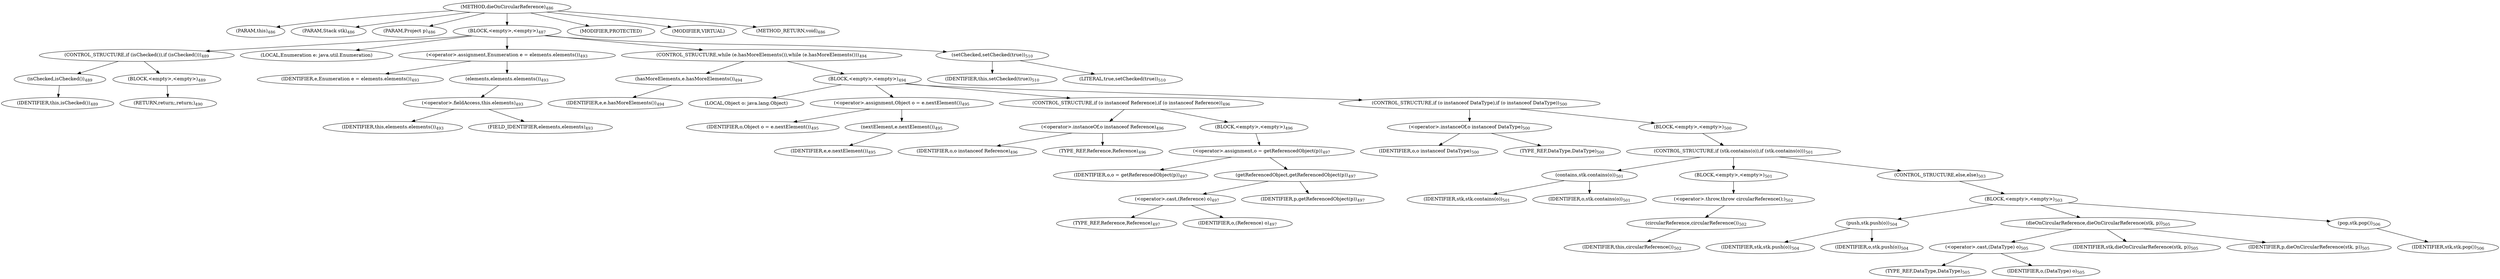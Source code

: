digraph "dieOnCircularReference" {  
"1133" [label = <(METHOD,dieOnCircularReference)<SUB>486</SUB>> ]
"109" [label = <(PARAM,this)<SUB>486</SUB>> ]
"1134" [label = <(PARAM,Stack stk)<SUB>486</SUB>> ]
"1135" [label = <(PARAM,Project p)<SUB>486</SUB>> ]
"1136" [label = <(BLOCK,&lt;empty&gt;,&lt;empty&gt;)<SUB>487</SUB>> ]
"1137" [label = <(CONTROL_STRUCTURE,if (isChecked()),if (isChecked()))<SUB>489</SUB>> ]
"1138" [label = <(isChecked,isChecked())<SUB>489</SUB>> ]
"108" [label = <(IDENTIFIER,this,isChecked())<SUB>489</SUB>> ]
"1139" [label = <(BLOCK,&lt;empty&gt;,&lt;empty&gt;)<SUB>489</SUB>> ]
"1140" [label = <(RETURN,return;,return;)<SUB>490</SUB>> ]
"1141" [label = <(LOCAL,Enumeration e: java.util.Enumeration)> ]
"1142" [label = <(&lt;operator&gt;.assignment,Enumeration e = elements.elements())<SUB>493</SUB>> ]
"1143" [label = <(IDENTIFIER,e,Enumeration e = elements.elements())<SUB>493</SUB>> ]
"1144" [label = <(elements,elements.elements())<SUB>493</SUB>> ]
"1145" [label = <(&lt;operator&gt;.fieldAccess,this.elements)<SUB>493</SUB>> ]
"1146" [label = <(IDENTIFIER,this,elements.elements())<SUB>493</SUB>> ]
"1147" [label = <(FIELD_IDENTIFIER,elements,elements)<SUB>493</SUB>> ]
"1148" [label = <(CONTROL_STRUCTURE,while (e.hasMoreElements()),while (e.hasMoreElements()))<SUB>494</SUB>> ]
"1149" [label = <(hasMoreElements,e.hasMoreElements())<SUB>494</SUB>> ]
"1150" [label = <(IDENTIFIER,e,e.hasMoreElements())<SUB>494</SUB>> ]
"1151" [label = <(BLOCK,&lt;empty&gt;,&lt;empty&gt;)<SUB>494</SUB>> ]
"1152" [label = <(LOCAL,Object o: java.lang.Object)> ]
"1153" [label = <(&lt;operator&gt;.assignment,Object o = e.nextElement())<SUB>495</SUB>> ]
"1154" [label = <(IDENTIFIER,o,Object o = e.nextElement())<SUB>495</SUB>> ]
"1155" [label = <(nextElement,e.nextElement())<SUB>495</SUB>> ]
"1156" [label = <(IDENTIFIER,e,e.nextElement())<SUB>495</SUB>> ]
"1157" [label = <(CONTROL_STRUCTURE,if (o instanceof Reference),if (o instanceof Reference))<SUB>496</SUB>> ]
"1158" [label = <(&lt;operator&gt;.instanceOf,o instanceof Reference)<SUB>496</SUB>> ]
"1159" [label = <(IDENTIFIER,o,o instanceof Reference)<SUB>496</SUB>> ]
"1160" [label = <(TYPE_REF,Reference,Reference)<SUB>496</SUB>> ]
"1161" [label = <(BLOCK,&lt;empty&gt;,&lt;empty&gt;)<SUB>496</SUB>> ]
"1162" [label = <(&lt;operator&gt;.assignment,o = getReferencedObject(p))<SUB>497</SUB>> ]
"1163" [label = <(IDENTIFIER,o,o = getReferencedObject(p))<SUB>497</SUB>> ]
"1164" [label = <(getReferencedObject,getReferencedObject(p))<SUB>497</SUB>> ]
"1165" [label = <(&lt;operator&gt;.cast,(Reference) o)<SUB>497</SUB>> ]
"1166" [label = <(TYPE_REF,Reference,Reference)<SUB>497</SUB>> ]
"1167" [label = <(IDENTIFIER,o,(Reference) o)<SUB>497</SUB>> ]
"1168" [label = <(IDENTIFIER,p,getReferencedObject(p))<SUB>497</SUB>> ]
"1169" [label = <(CONTROL_STRUCTURE,if (o instanceof DataType),if (o instanceof DataType))<SUB>500</SUB>> ]
"1170" [label = <(&lt;operator&gt;.instanceOf,o instanceof DataType)<SUB>500</SUB>> ]
"1171" [label = <(IDENTIFIER,o,o instanceof DataType)<SUB>500</SUB>> ]
"1172" [label = <(TYPE_REF,DataType,DataType)<SUB>500</SUB>> ]
"1173" [label = <(BLOCK,&lt;empty&gt;,&lt;empty&gt;)<SUB>500</SUB>> ]
"1174" [label = <(CONTROL_STRUCTURE,if (stk.contains(o)),if (stk.contains(o)))<SUB>501</SUB>> ]
"1175" [label = <(contains,stk.contains(o))<SUB>501</SUB>> ]
"1176" [label = <(IDENTIFIER,stk,stk.contains(o))<SUB>501</SUB>> ]
"1177" [label = <(IDENTIFIER,o,stk.contains(o))<SUB>501</SUB>> ]
"1178" [label = <(BLOCK,&lt;empty&gt;,&lt;empty&gt;)<SUB>501</SUB>> ]
"1179" [label = <(&lt;operator&gt;.throw,throw circularReference();)<SUB>502</SUB>> ]
"1180" [label = <(circularReference,circularReference())<SUB>502</SUB>> ]
"110" [label = <(IDENTIFIER,this,circularReference())<SUB>502</SUB>> ]
"1181" [label = <(CONTROL_STRUCTURE,else,else)<SUB>503</SUB>> ]
"1182" [label = <(BLOCK,&lt;empty&gt;,&lt;empty&gt;)<SUB>503</SUB>> ]
"1183" [label = <(push,stk.push(o))<SUB>504</SUB>> ]
"1184" [label = <(IDENTIFIER,stk,stk.push(o))<SUB>504</SUB>> ]
"1185" [label = <(IDENTIFIER,o,stk.push(o))<SUB>504</SUB>> ]
"1186" [label = <(dieOnCircularReference,dieOnCircularReference(stk, p))<SUB>505</SUB>> ]
"1187" [label = <(&lt;operator&gt;.cast,(DataType) o)<SUB>505</SUB>> ]
"1188" [label = <(TYPE_REF,DataType,DataType)<SUB>505</SUB>> ]
"1189" [label = <(IDENTIFIER,o,(DataType) o)<SUB>505</SUB>> ]
"1190" [label = <(IDENTIFIER,stk,dieOnCircularReference(stk, p))<SUB>505</SUB>> ]
"1191" [label = <(IDENTIFIER,p,dieOnCircularReference(stk, p))<SUB>505</SUB>> ]
"1192" [label = <(pop,stk.pop())<SUB>506</SUB>> ]
"1193" [label = <(IDENTIFIER,stk,stk.pop())<SUB>506</SUB>> ]
"1194" [label = <(setChecked,setChecked(true))<SUB>510</SUB>> ]
"111" [label = <(IDENTIFIER,this,setChecked(true))<SUB>510</SUB>> ]
"1195" [label = <(LITERAL,true,setChecked(true))<SUB>510</SUB>> ]
"1196" [label = <(MODIFIER,PROTECTED)> ]
"1197" [label = <(MODIFIER,VIRTUAL)> ]
"1198" [label = <(METHOD_RETURN,void)<SUB>486</SUB>> ]
  "1133" -> "109" 
  "1133" -> "1134" 
  "1133" -> "1135" 
  "1133" -> "1136" 
  "1133" -> "1196" 
  "1133" -> "1197" 
  "1133" -> "1198" 
  "1136" -> "1137" 
  "1136" -> "1141" 
  "1136" -> "1142" 
  "1136" -> "1148" 
  "1136" -> "1194" 
  "1137" -> "1138" 
  "1137" -> "1139" 
  "1138" -> "108" 
  "1139" -> "1140" 
  "1142" -> "1143" 
  "1142" -> "1144" 
  "1144" -> "1145" 
  "1145" -> "1146" 
  "1145" -> "1147" 
  "1148" -> "1149" 
  "1148" -> "1151" 
  "1149" -> "1150" 
  "1151" -> "1152" 
  "1151" -> "1153" 
  "1151" -> "1157" 
  "1151" -> "1169" 
  "1153" -> "1154" 
  "1153" -> "1155" 
  "1155" -> "1156" 
  "1157" -> "1158" 
  "1157" -> "1161" 
  "1158" -> "1159" 
  "1158" -> "1160" 
  "1161" -> "1162" 
  "1162" -> "1163" 
  "1162" -> "1164" 
  "1164" -> "1165" 
  "1164" -> "1168" 
  "1165" -> "1166" 
  "1165" -> "1167" 
  "1169" -> "1170" 
  "1169" -> "1173" 
  "1170" -> "1171" 
  "1170" -> "1172" 
  "1173" -> "1174" 
  "1174" -> "1175" 
  "1174" -> "1178" 
  "1174" -> "1181" 
  "1175" -> "1176" 
  "1175" -> "1177" 
  "1178" -> "1179" 
  "1179" -> "1180" 
  "1180" -> "110" 
  "1181" -> "1182" 
  "1182" -> "1183" 
  "1182" -> "1186" 
  "1182" -> "1192" 
  "1183" -> "1184" 
  "1183" -> "1185" 
  "1186" -> "1187" 
  "1186" -> "1190" 
  "1186" -> "1191" 
  "1187" -> "1188" 
  "1187" -> "1189" 
  "1192" -> "1193" 
  "1194" -> "111" 
  "1194" -> "1195" 
}
